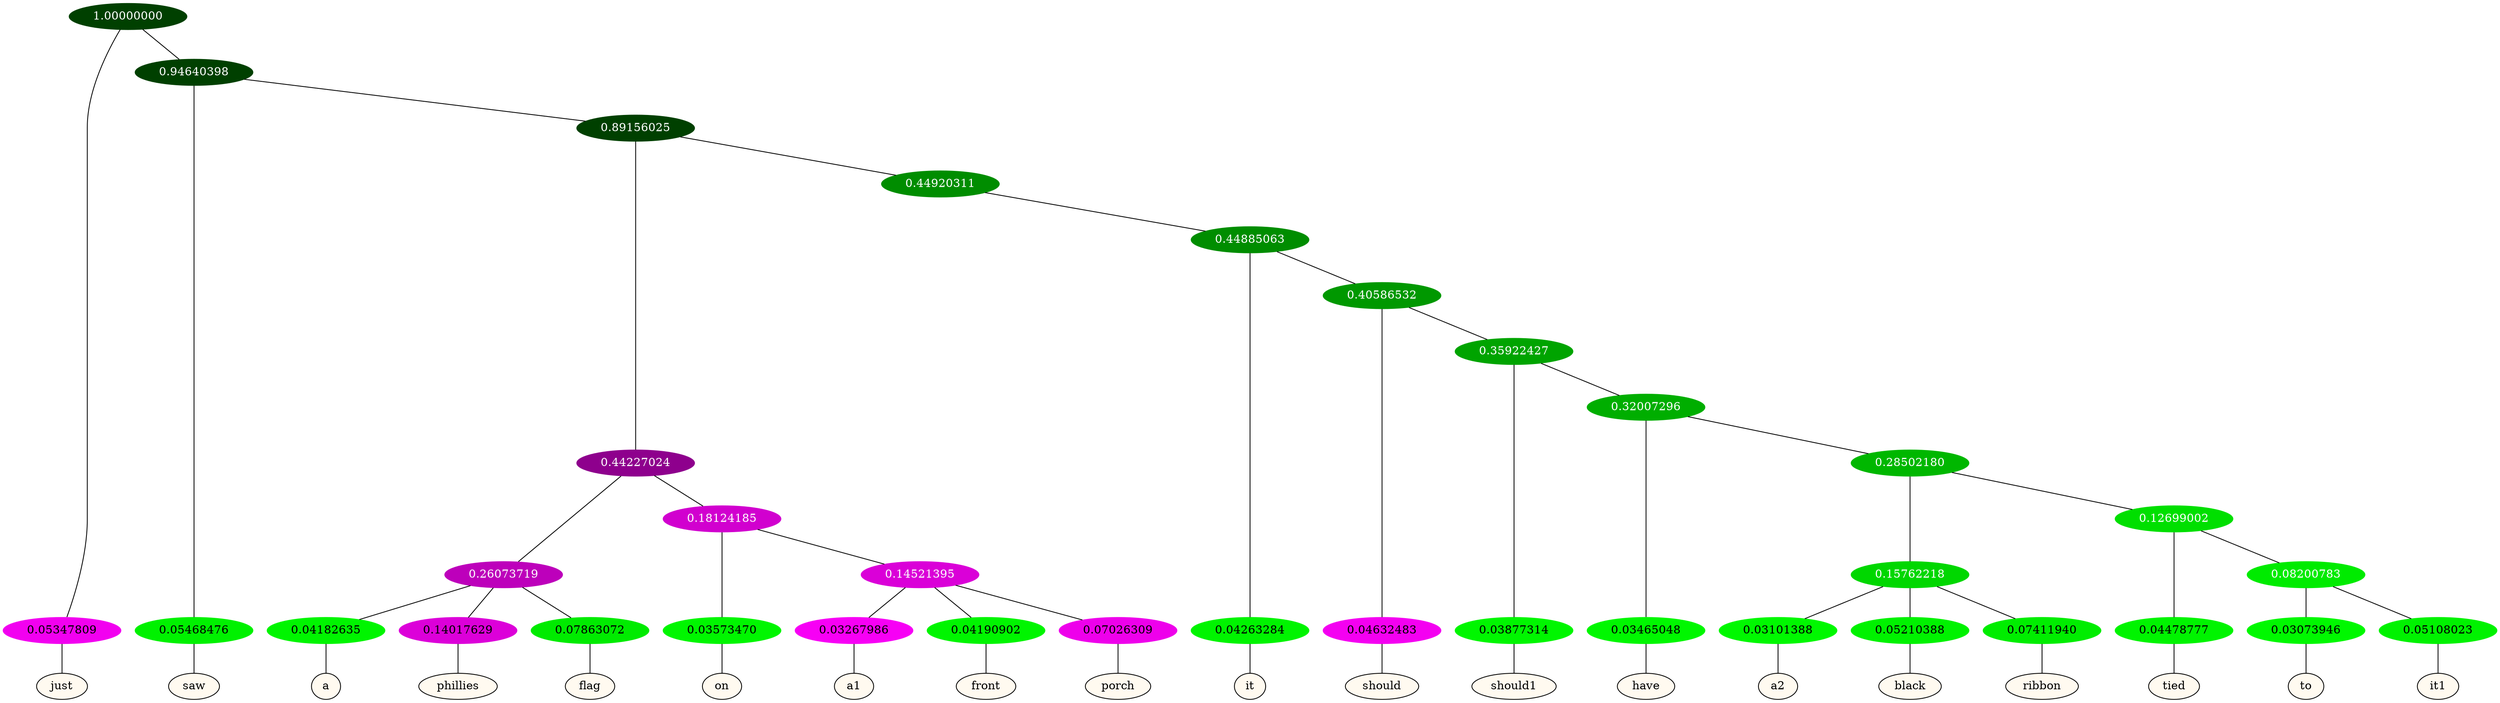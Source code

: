 graph {
	node [format=png height=0.15 nodesep=0.001 ordering=out overlap=prism overlap_scaling=0.01 ranksep=0.001 ratio=0.2 style=filled width=0.15]
	{
		rank=same
		a_w_1 [label=just color=black fillcolor=floralwhite style="filled,solid"]
		a_w_3 [label=saw color=black fillcolor=floralwhite style="filled,solid"]
		a_w_10 [label=a color=black fillcolor=floralwhite style="filled,solid"]
		a_w_11 [label=phillies color=black fillcolor=floralwhite style="filled,solid"]
		a_w_12 [label=flag color=black fillcolor=floralwhite style="filled,solid"]
		a_w_13 [label=on color=black fillcolor=floralwhite style="filled,solid"]
		a_w_17 [label=a1 color=black fillcolor=floralwhite style="filled,solid"]
		a_w_18 [label=front color=black fillcolor=floralwhite style="filled,solid"]
		a_w_19 [label=porch color=black fillcolor=floralwhite style="filled,solid"]
		a_w_15 [label=it color=black fillcolor=floralwhite style="filled,solid"]
		a_w_20 [label=should color=black fillcolor=floralwhite style="filled,solid"]
		a_w_22 [label=should1 color=black fillcolor=floralwhite style="filled,solid"]
		a_w_24 [label=have color=black fillcolor=floralwhite style="filled,solid"]
		a_w_28 [label=a2 color=black fillcolor=floralwhite style="filled,solid"]
		a_w_29 [label=black color=black fillcolor=floralwhite style="filled,solid"]
		a_w_30 [label=ribbon color=black fillcolor=floralwhite style="filled,solid"]
		a_w_31 [label=tied color=black fillcolor=floralwhite style="filled,solid"]
		a_w_33 [label=to color=black fillcolor=floralwhite style="filled,solid"]
		a_w_34 [label=it1 color=black fillcolor=floralwhite style="filled,solid"]
	}
	a_n_1 -- a_w_1
	a_n_3 -- a_w_3
	a_n_10 -- a_w_10
	a_n_11 -- a_w_11
	a_n_12 -- a_w_12
	a_n_13 -- a_w_13
	a_n_17 -- a_w_17
	a_n_18 -- a_w_18
	a_n_19 -- a_w_19
	a_n_15 -- a_w_15
	a_n_20 -- a_w_20
	a_n_22 -- a_w_22
	a_n_24 -- a_w_24
	a_n_28 -- a_w_28
	a_n_29 -- a_w_29
	a_n_30 -- a_w_30
	a_n_31 -- a_w_31
	a_n_33 -- a_w_33
	a_n_34 -- a_w_34
	{
		rank=same
		a_n_1 [label=0.05347809 color="0.835 1.000 0.947" fontcolor=black]
		a_n_3 [label=0.05468476 color="0.334 1.000 0.945" fontcolor=black]
		a_n_10 [label=0.04182635 color="0.334 1.000 0.958" fontcolor=black]
		a_n_11 [label=0.14017629 color="0.835 1.000 0.860" fontcolor=black]
		a_n_12 [label=0.07863072 color="0.334 1.000 0.921" fontcolor=black]
		a_n_13 [label=0.03573470 color="0.334 1.000 0.964" fontcolor=black]
		a_n_17 [label=0.03267986 color="0.835 1.000 0.967" fontcolor=black]
		a_n_18 [label=0.04190902 color="0.334 1.000 0.958" fontcolor=black]
		a_n_19 [label=0.07026309 color="0.835 1.000 0.930" fontcolor=black]
		a_n_15 [label=0.04263284 color="0.334 1.000 0.957" fontcolor=black]
		a_n_20 [label=0.04632483 color="0.835 1.000 0.954" fontcolor=black]
		a_n_22 [label=0.03877314 color="0.334 1.000 0.961" fontcolor=black]
		a_n_24 [label=0.03465048 color="0.334 1.000 0.965" fontcolor=black]
		a_n_28 [label=0.03101388 color="0.334 1.000 0.969" fontcolor=black]
		a_n_29 [label=0.05210388 color="0.334 1.000 0.948" fontcolor=black]
		a_n_30 [label=0.07411940 color="0.334 1.000 0.926" fontcolor=black]
		a_n_31 [label=0.04478777 color="0.334 1.000 0.955" fontcolor=black]
		a_n_33 [label=0.03073946 color="0.334 1.000 0.969" fontcolor=black]
		a_n_34 [label=0.05108023 color="0.334 1.000 0.949" fontcolor=black]
	}
	a_n_0 [label=1.00000000 color="0.334 1.000 0.250" fontcolor=grey99]
	a_n_0 -- a_n_1
	a_n_2 [label=0.94640398 color="0.334 1.000 0.250" fontcolor=grey99]
	a_n_0 -- a_n_2
	a_n_2 -- a_n_3
	a_n_4 [label=0.89156025 color="0.334 1.000 0.250" fontcolor=grey99]
	a_n_2 -- a_n_4
	a_n_5 [label=0.44227024 color="0.835 1.000 0.558" fontcolor=grey99]
	a_n_4 -- a_n_5
	a_n_6 [label=0.44920311 color="0.334 1.000 0.551" fontcolor=grey99]
	a_n_4 -- a_n_6
	a_n_7 [label=0.26073719 color="0.835 1.000 0.739" fontcolor=grey99]
	a_n_5 -- a_n_7
	a_n_8 [label=0.18124185 color="0.835 1.000 0.819" fontcolor=grey99]
	a_n_5 -- a_n_8
	a_n_9 [label=0.44885063 color="0.334 1.000 0.551" fontcolor=grey99]
	a_n_6 -- a_n_9
	a_n_7 -- a_n_10
	a_n_7 -- a_n_11
	a_n_7 -- a_n_12
	a_n_8 -- a_n_13
	a_n_14 [label=0.14521395 color="0.835 1.000 0.855" fontcolor=grey99]
	a_n_8 -- a_n_14
	a_n_9 -- a_n_15
	a_n_16 [label=0.40586532 color="0.334 1.000 0.594" fontcolor=grey99]
	a_n_9 -- a_n_16
	a_n_14 -- a_n_17
	a_n_14 -- a_n_18
	a_n_14 -- a_n_19
	a_n_16 -- a_n_20
	a_n_21 [label=0.35922427 color="0.334 1.000 0.641" fontcolor=grey99]
	a_n_16 -- a_n_21
	a_n_21 -- a_n_22
	a_n_23 [label=0.32007296 color="0.334 1.000 0.680" fontcolor=grey99]
	a_n_21 -- a_n_23
	a_n_23 -- a_n_24
	a_n_25 [label=0.28502180 color="0.334 1.000 0.715" fontcolor=grey99]
	a_n_23 -- a_n_25
	a_n_26 [label=0.15762218 color="0.334 1.000 0.842" fontcolor=grey99]
	a_n_25 -- a_n_26
	a_n_27 [label=0.12699002 color="0.334 1.000 0.873" fontcolor=grey99]
	a_n_25 -- a_n_27
	a_n_26 -- a_n_28
	a_n_26 -- a_n_29
	a_n_26 -- a_n_30
	a_n_27 -- a_n_31
	a_n_32 [label=0.08200783 color="0.334 1.000 0.918" fontcolor=grey99]
	a_n_27 -- a_n_32
	a_n_32 -- a_n_33
	a_n_32 -- a_n_34
}
